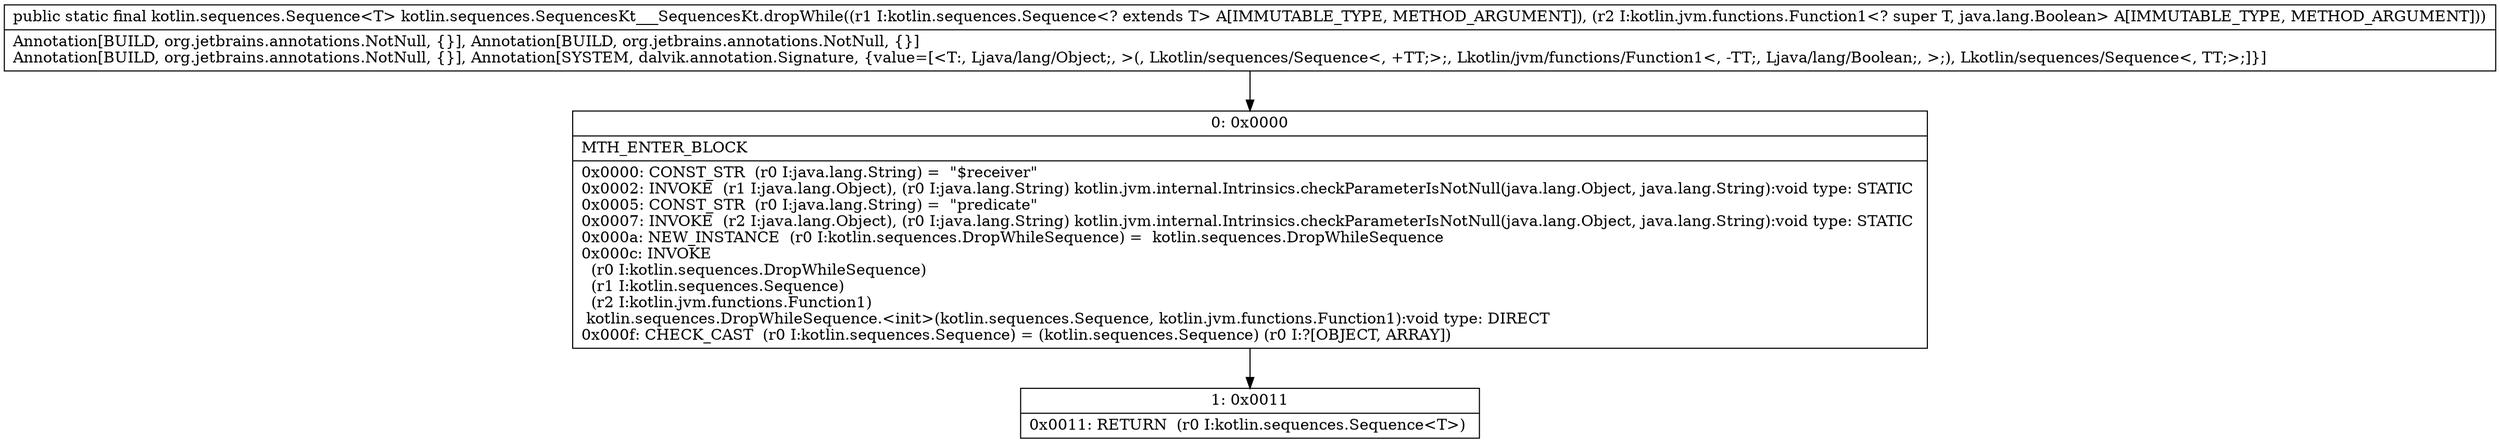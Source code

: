 digraph "CFG forkotlin.sequences.SequencesKt___SequencesKt.dropWhile(Lkotlin\/sequences\/Sequence;Lkotlin\/jvm\/functions\/Function1;)Lkotlin\/sequences\/Sequence;" {
Node_0 [shape=record,label="{0\:\ 0x0000|MTH_ENTER_BLOCK\l|0x0000: CONST_STR  (r0 I:java.lang.String) =  \"$receiver\" \l0x0002: INVOKE  (r1 I:java.lang.Object), (r0 I:java.lang.String) kotlin.jvm.internal.Intrinsics.checkParameterIsNotNull(java.lang.Object, java.lang.String):void type: STATIC \l0x0005: CONST_STR  (r0 I:java.lang.String) =  \"predicate\" \l0x0007: INVOKE  (r2 I:java.lang.Object), (r0 I:java.lang.String) kotlin.jvm.internal.Intrinsics.checkParameterIsNotNull(java.lang.Object, java.lang.String):void type: STATIC \l0x000a: NEW_INSTANCE  (r0 I:kotlin.sequences.DropWhileSequence) =  kotlin.sequences.DropWhileSequence \l0x000c: INVOKE  \l  (r0 I:kotlin.sequences.DropWhileSequence)\l  (r1 I:kotlin.sequences.Sequence)\l  (r2 I:kotlin.jvm.functions.Function1)\l kotlin.sequences.DropWhileSequence.\<init\>(kotlin.sequences.Sequence, kotlin.jvm.functions.Function1):void type: DIRECT \l0x000f: CHECK_CAST  (r0 I:kotlin.sequences.Sequence) = (kotlin.sequences.Sequence) (r0 I:?[OBJECT, ARRAY]) \l}"];
Node_1 [shape=record,label="{1\:\ 0x0011|0x0011: RETURN  (r0 I:kotlin.sequences.Sequence\<T\>) \l}"];
MethodNode[shape=record,label="{public static final kotlin.sequences.Sequence\<T\> kotlin.sequences.SequencesKt___SequencesKt.dropWhile((r1 I:kotlin.sequences.Sequence\<? extends T\> A[IMMUTABLE_TYPE, METHOD_ARGUMENT]), (r2 I:kotlin.jvm.functions.Function1\<? super T, java.lang.Boolean\> A[IMMUTABLE_TYPE, METHOD_ARGUMENT]))  | Annotation[BUILD, org.jetbrains.annotations.NotNull, \{\}], Annotation[BUILD, org.jetbrains.annotations.NotNull, \{\}]\lAnnotation[BUILD, org.jetbrains.annotations.NotNull, \{\}], Annotation[SYSTEM, dalvik.annotation.Signature, \{value=[\<T:, Ljava\/lang\/Object;, \>(, Lkotlin\/sequences\/Sequence\<, +TT;\>;, Lkotlin\/jvm\/functions\/Function1\<, \-TT;, Ljava\/lang\/Boolean;, \>;), Lkotlin\/sequences\/Sequence\<, TT;\>;]\}]\l}"];
MethodNode -> Node_0;
Node_0 -> Node_1;
}

